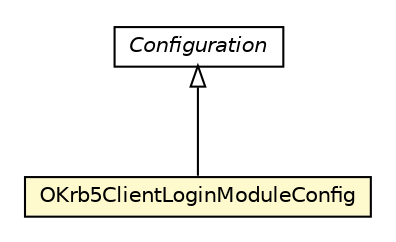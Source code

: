 #!/usr/local/bin/dot
#
# Class diagram 
# Generated by UMLGraph version R5_6-24-gf6e263 (http://www.umlgraph.org/)
#

digraph G {
	edge [fontname="Helvetica",fontsize=10,labelfontname="Helvetica",labelfontsize=10];
	node [fontname="Helvetica",fontsize=10,shape=plaintext];
	nodesep=0.25;
	ranksep=0.5;
	// com.orientechnologies.orient.core.security.kerberos.OKrb5ClientLoginModuleConfig
	c2236578 [label=<<table title="com.orientechnologies.orient.core.security.kerberos.OKrb5ClientLoginModuleConfig" border="0" cellborder="1" cellspacing="0" cellpadding="2" port="p" bgcolor="lemonChiffon" href="./OKrb5ClientLoginModuleConfig.html">
		<tr><td><table border="0" cellspacing="0" cellpadding="1">
<tr><td align="center" balign="center"> OKrb5ClientLoginModuleConfig </td></tr>
		</table></td></tr>
		</table>>, URL="./OKrb5ClientLoginModuleConfig.html", fontname="Helvetica", fontcolor="black", fontsize=10.0];
	//com.orientechnologies.orient.core.security.kerberos.OKrb5ClientLoginModuleConfig extends javax.security.auth.login.Configuration
	c2237441:p -> c2236578:p [dir=back,arrowtail=empty];
	// javax.security.auth.login.Configuration
	c2237441 [label=<<table title="javax.security.auth.login.Configuration" border="0" cellborder="1" cellspacing="0" cellpadding="2" port="p" href="http://java.sun.com/j2se/1.4.2/docs/api/javax/security/auth/login/Configuration.html">
		<tr><td><table border="0" cellspacing="0" cellpadding="1">
<tr><td align="center" balign="center"><font face="Helvetica-Oblique"> Configuration </font></td></tr>
		</table></td></tr>
		</table>>, URL="http://java.sun.com/j2se/1.4.2/docs/api/javax/security/auth/login/Configuration.html", fontname="Helvetica", fontcolor="black", fontsize=10.0];
}

